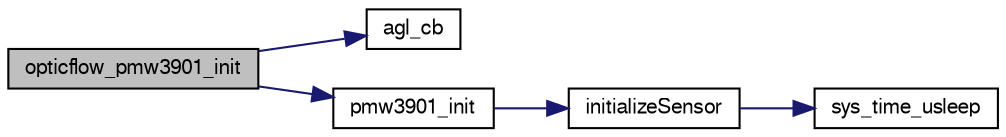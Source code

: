 digraph "opticflow_pmw3901_init"
{
  edge [fontname="FreeSans",fontsize="10",labelfontname="FreeSans",labelfontsize="10"];
  node [fontname="FreeSans",fontsize="10",shape=record];
  rankdir="LR";
  Node1 [label="opticflow_pmw3901_init",height=0.2,width=0.4,color="black", fillcolor="grey75", style="filled", fontcolor="black"];
  Node1 -> Node2 [color="midnightblue",fontsize="10",style="solid",fontname="FreeSans"];
  Node2 [label="agl_cb",height=0.2,width=0.4,color="black", fillcolor="white", style="filled",URL="$opticflow__pmw3901_8c.html#a7266d71f926f1ff406cde1f6067177ac"];
  Node1 -> Node3 [color="midnightblue",fontsize="10",style="solid",fontname="FreeSans"];
  Node3 [label="pmw3901_init",height=0.2,width=0.4,color="black", fillcolor="white", style="filled",URL="$pmw3901_8c.html#a6ff7c43870ae10d9f4dcab7a638b0943"];
  Node3 -> Node4 [color="midnightblue",fontsize="10",style="solid",fontname="FreeSans"];
  Node4 [label="initializeSensor",height=0.2,width=0.4,color="black", fillcolor="white", style="filled",URL="$pmw3901_8c.html#ae2b9a24b30aaf6bc58ee3cdd98f769bc"];
  Node4 -> Node5 [color="midnightblue",fontsize="10",style="solid",fontname="FreeSans"];
  Node5 [label="sys_time_usleep",height=0.2,width=0.4,color="black", fillcolor="white", style="filled",URL="$chibios_2mcu__periph_2sys__time__arch_8c.html#a74db3eed857f9c53bb67db256c12bc83",tooltip="sys_time_usleep(uint32_t us) "];
}
